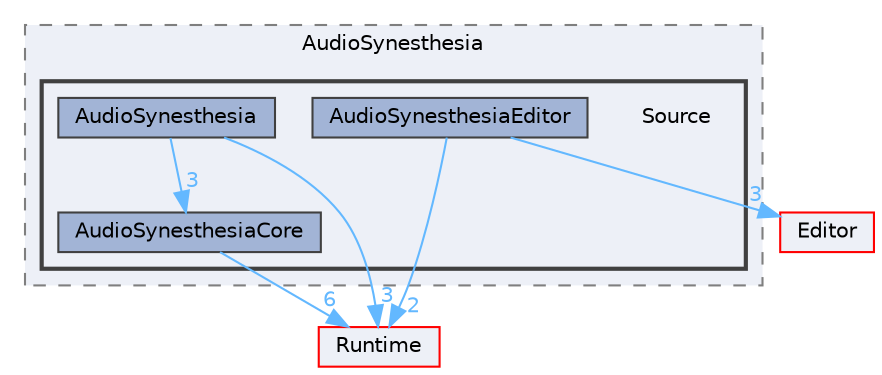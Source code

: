 digraph "Source"
{
 // INTERACTIVE_SVG=YES
 // LATEX_PDF_SIZE
  bgcolor="transparent";
  edge [fontname=Helvetica,fontsize=10,labelfontname=Helvetica,labelfontsize=10];
  node [fontname=Helvetica,fontsize=10,shape=box,height=0.2,width=0.4];
  compound=true
  subgraph clusterdir_857e16903f23776e01b70de4629733e6 {
    graph [ bgcolor="#edf0f7", pencolor="grey50", label="AudioSynesthesia", fontname=Helvetica,fontsize=10 style="filled,dashed", URL="dir_857e16903f23776e01b70de4629733e6.html",tooltip=""]
  subgraph clusterdir_a0585e6d1e3840565f68762d248fc3be {
    graph [ bgcolor="#edf0f7", pencolor="grey25", label="", fontname=Helvetica,fontsize=10 style="filled,bold", URL="dir_a0585e6d1e3840565f68762d248fc3be.html",tooltip=""]
    dir_a0585e6d1e3840565f68762d248fc3be [shape=plaintext, label="Source"];
  dir_8ec49a306a45d29550b240a727808ebe [label="AudioSynesthesia", fillcolor="#a2b4d6", color="grey25", style="filled", URL="dir_8ec49a306a45d29550b240a727808ebe.html",tooltip=""];
  dir_5eb97d636267e64885ac2d371ab1be93 [label="AudioSynesthesiaCore", fillcolor="#a2b4d6", color="grey25", style="filled", URL="dir_5eb97d636267e64885ac2d371ab1be93.html",tooltip=""];
  dir_2e8db915985f74445337703f6653e1a5 [label="AudioSynesthesiaEditor", fillcolor="#a2b4d6", color="grey25", style="filled", URL="dir_2e8db915985f74445337703f6653e1a5.html",tooltip=""];
  }
  }
  dir_7536b172fbd480bfd146a1b1acd6856b [label="Runtime", fillcolor="#edf0f7", color="red", style="filled", URL="dir_7536b172fbd480bfd146a1b1acd6856b.html",tooltip=""];
  dir_b26507eead720464ba2ac6bbc6dcec5f [label="Editor", fillcolor="#edf0f7", color="red", style="filled", URL="dir_b26507eead720464ba2ac6bbc6dcec5f.html",tooltip=""];
  dir_8ec49a306a45d29550b240a727808ebe->dir_7536b172fbd480bfd146a1b1acd6856b [headlabel="3", labeldistance=1.5 headhref="dir_000077_000984.html" href="dir_000077_000984.html" color="steelblue1" fontcolor="steelblue1"];
  dir_8ec49a306a45d29550b240a727808ebe->dir_5eb97d636267e64885ac2d371ab1be93 [headlabel="3", labeldistance=1.5 headhref="dir_000077_000078.html" href="dir_000077_000078.html" color="steelblue1" fontcolor="steelblue1"];
  dir_5eb97d636267e64885ac2d371ab1be93->dir_7536b172fbd480bfd146a1b1acd6856b [headlabel="6", labeldistance=1.5 headhref="dir_000078_000984.html" href="dir_000078_000984.html" color="steelblue1" fontcolor="steelblue1"];
  dir_2e8db915985f74445337703f6653e1a5->dir_b26507eead720464ba2ac6bbc6dcec5f [headlabel="3", labeldistance=1.5 headhref="dir_000079_000357.html" href="dir_000079_000357.html" color="steelblue1" fontcolor="steelblue1"];
  dir_2e8db915985f74445337703f6653e1a5->dir_7536b172fbd480bfd146a1b1acd6856b [headlabel="2", labeldistance=1.5 headhref="dir_000079_000984.html" href="dir_000079_000984.html" color="steelblue1" fontcolor="steelblue1"];
}
